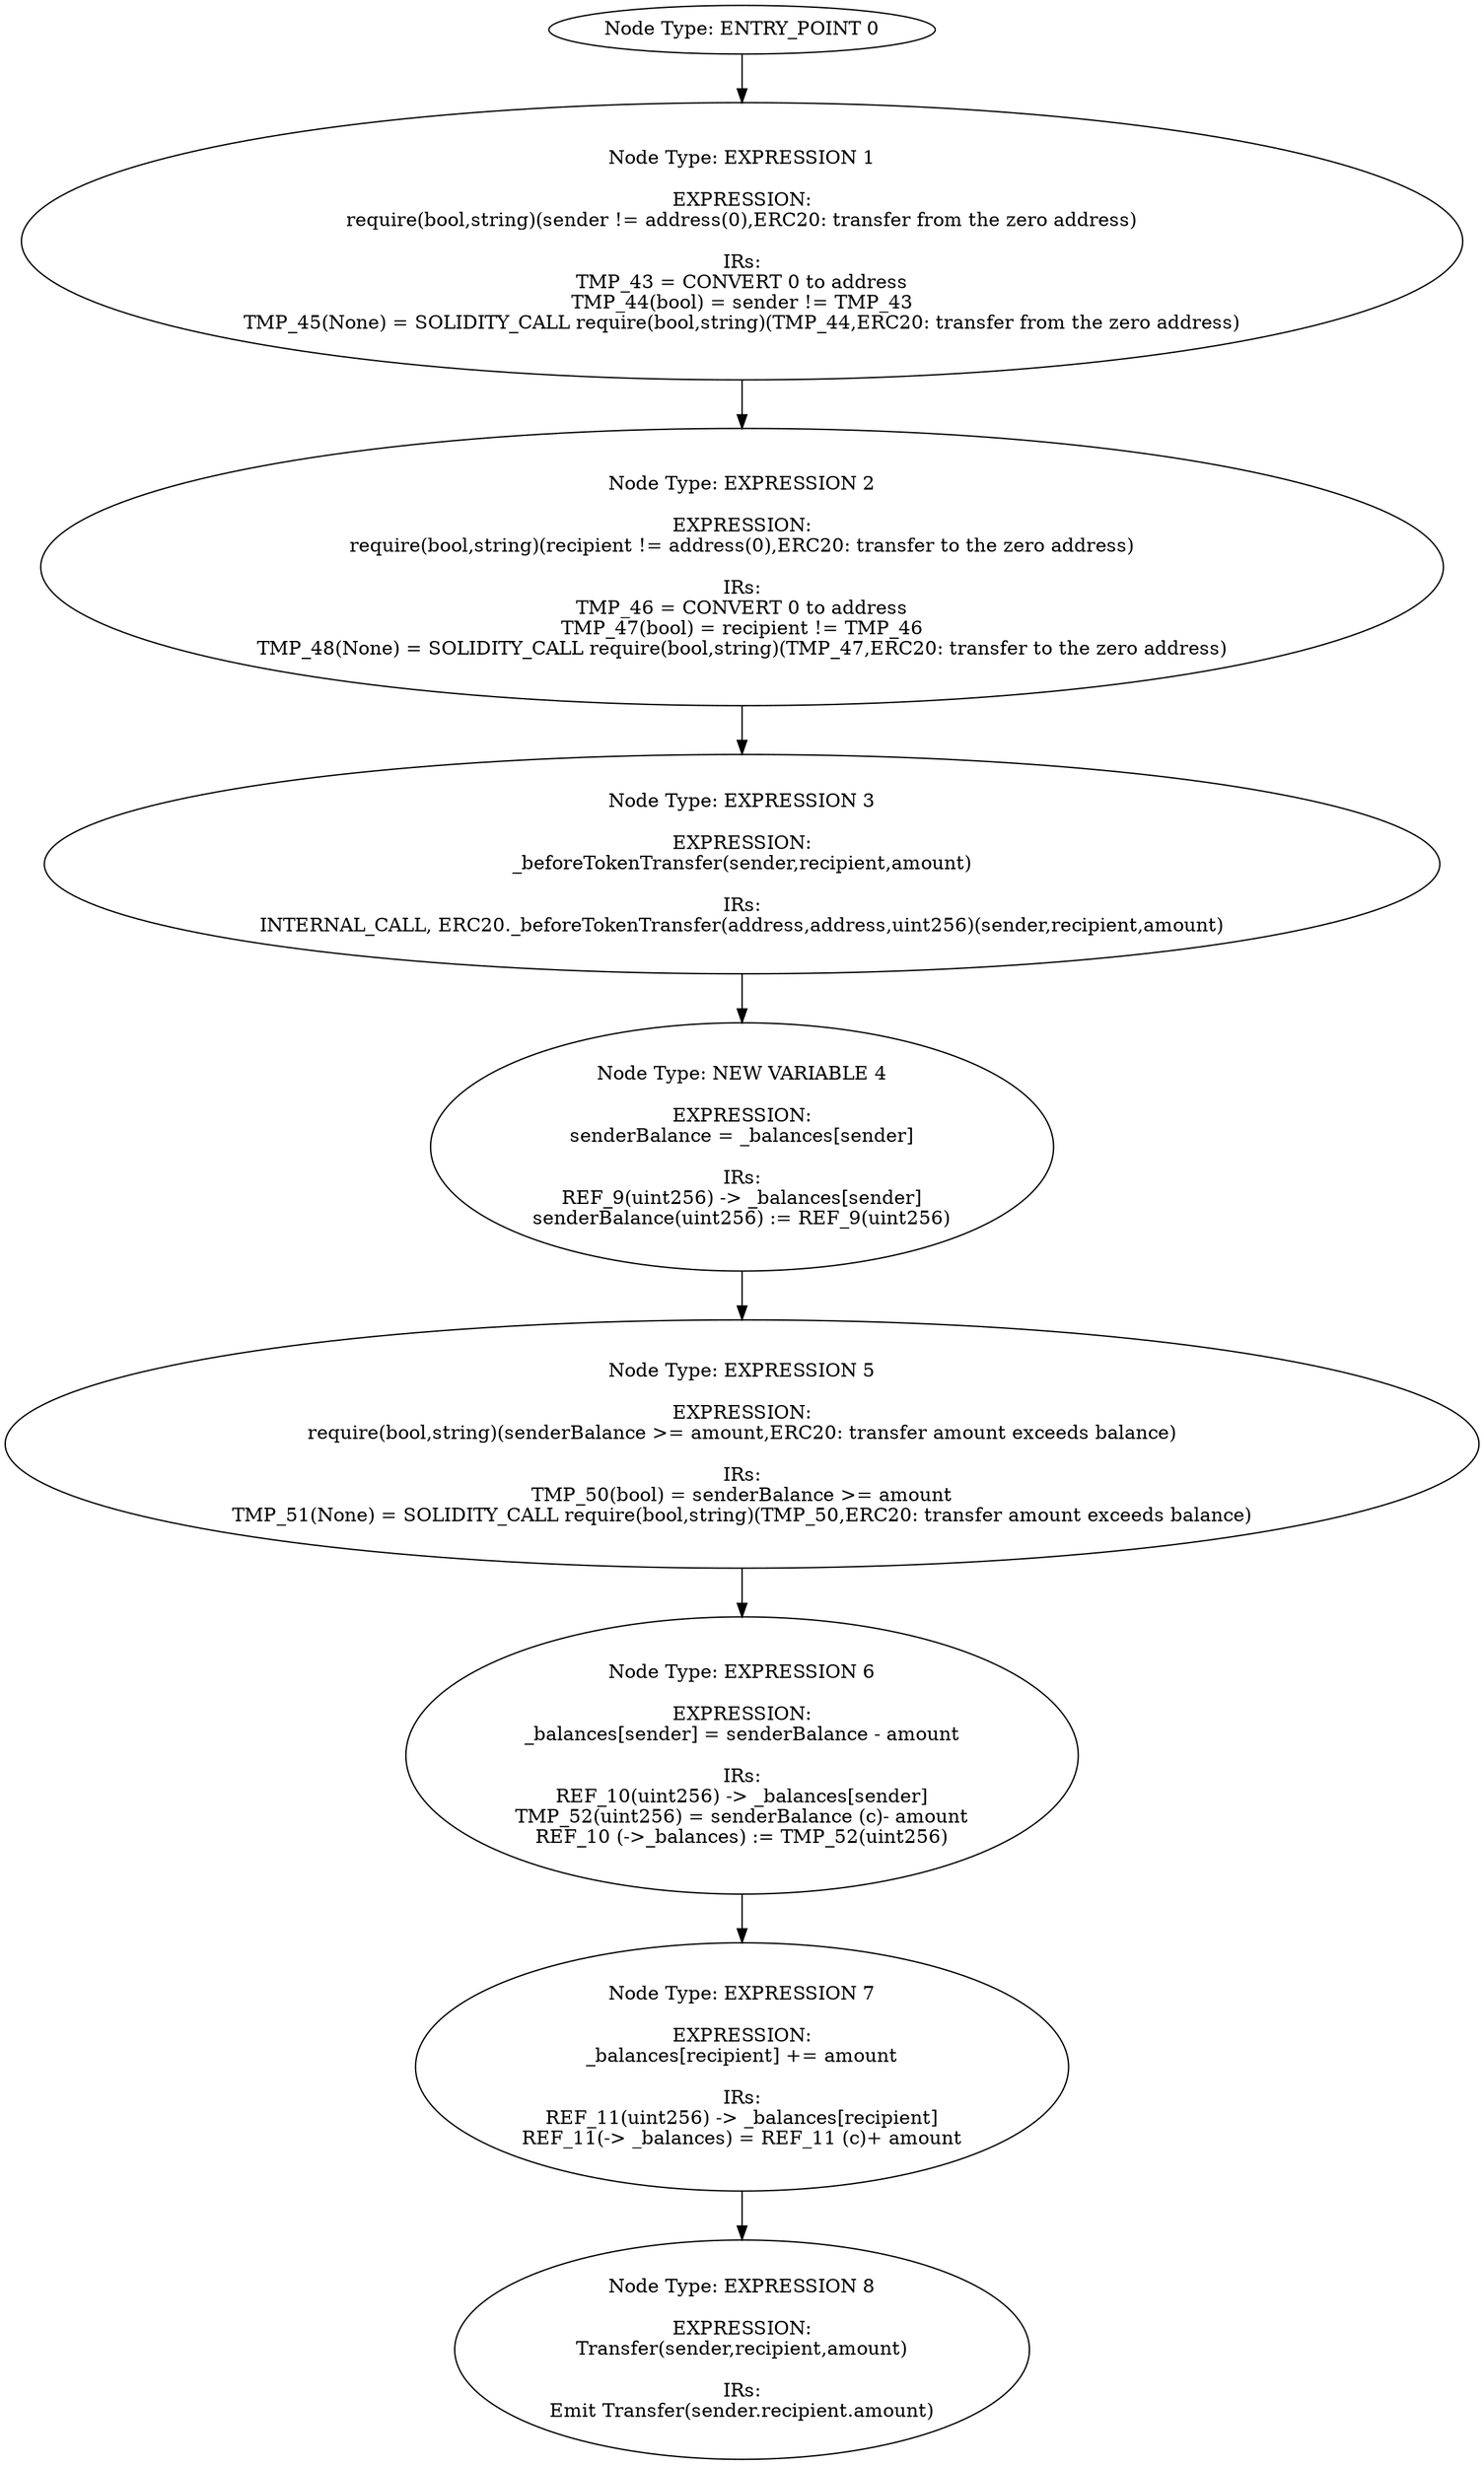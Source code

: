 digraph{
0[label="Node Type: ENTRY_POINT 0
"];
0->1;
1[label="Node Type: EXPRESSION 1

EXPRESSION:
require(bool,string)(sender != address(0),ERC20: transfer from the zero address)

IRs:
TMP_43 = CONVERT 0 to address
TMP_44(bool) = sender != TMP_43
TMP_45(None) = SOLIDITY_CALL require(bool,string)(TMP_44,ERC20: transfer from the zero address)"];
1->2;
2[label="Node Type: EXPRESSION 2

EXPRESSION:
require(bool,string)(recipient != address(0),ERC20: transfer to the zero address)

IRs:
TMP_46 = CONVERT 0 to address
TMP_47(bool) = recipient != TMP_46
TMP_48(None) = SOLIDITY_CALL require(bool,string)(TMP_47,ERC20: transfer to the zero address)"];
2->3;
3[label="Node Type: EXPRESSION 3

EXPRESSION:
_beforeTokenTransfer(sender,recipient,amount)

IRs:
INTERNAL_CALL, ERC20._beforeTokenTransfer(address,address,uint256)(sender,recipient,amount)"];
3->4;
4[label="Node Type: NEW VARIABLE 4

EXPRESSION:
senderBalance = _balances[sender]

IRs:
REF_9(uint256) -> _balances[sender]
senderBalance(uint256) := REF_9(uint256)"];
4->5;
5[label="Node Type: EXPRESSION 5

EXPRESSION:
require(bool,string)(senderBalance >= amount,ERC20: transfer amount exceeds balance)

IRs:
TMP_50(bool) = senderBalance >= amount
TMP_51(None) = SOLIDITY_CALL require(bool,string)(TMP_50,ERC20: transfer amount exceeds balance)"];
5->6;
6[label="Node Type: EXPRESSION 6

EXPRESSION:
_balances[sender] = senderBalance - amount

IRs:
REF_10(uint256) -> _balances[sender]
TMP_52(uint256) = senderBalance (c)- amount
REF_10 (->_balances) := TMP_52(uint256)"];
6->7;
7[label="Node Type: EXPRESSION 7

EXPRESSION:
_balances[recipient] += amount

IRs:
REF_11(uint256) -> _balances[recipient]
REF_11(-> _balances) = REF_11 (c)+ amount"];
7->8;
8[label="Node Type: EXPRESSION 8

EXPRESSION:
Transfer(sender,recipient,amount)

IRs:
Emit Transfer(sender.recipient.amount)"];
}
